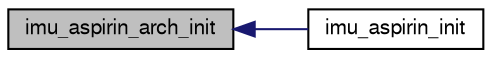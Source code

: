 digraph "imu_aspirin_arch_init"
{
  edge [fontname="FreeSans",fontsize="10",labelfontname="FreeSans",labelfontsize="10"];
  node [fontname="FreeSans",fontsize="10",shape=record];
  rankdir="LR";
  Node1 [label="imu_aspirin_arch_init",height=0.2,width=0.4,color="black", fillcolor="grey75", style="filled", fontcolor="black"];
  Node1 -> Node2 [dir="back",color="midnightblue",fontsize="10",style="solid",fontname="FreeSans"];
  Node2 [label="imu_aspirin_init",height=0.2,width=0.4,color="black", fillcolor="white", style="filled",URL="$imu__aspirin_8h.html#a7cb16e620f9975439bb91f7d4819dc72"];
}
